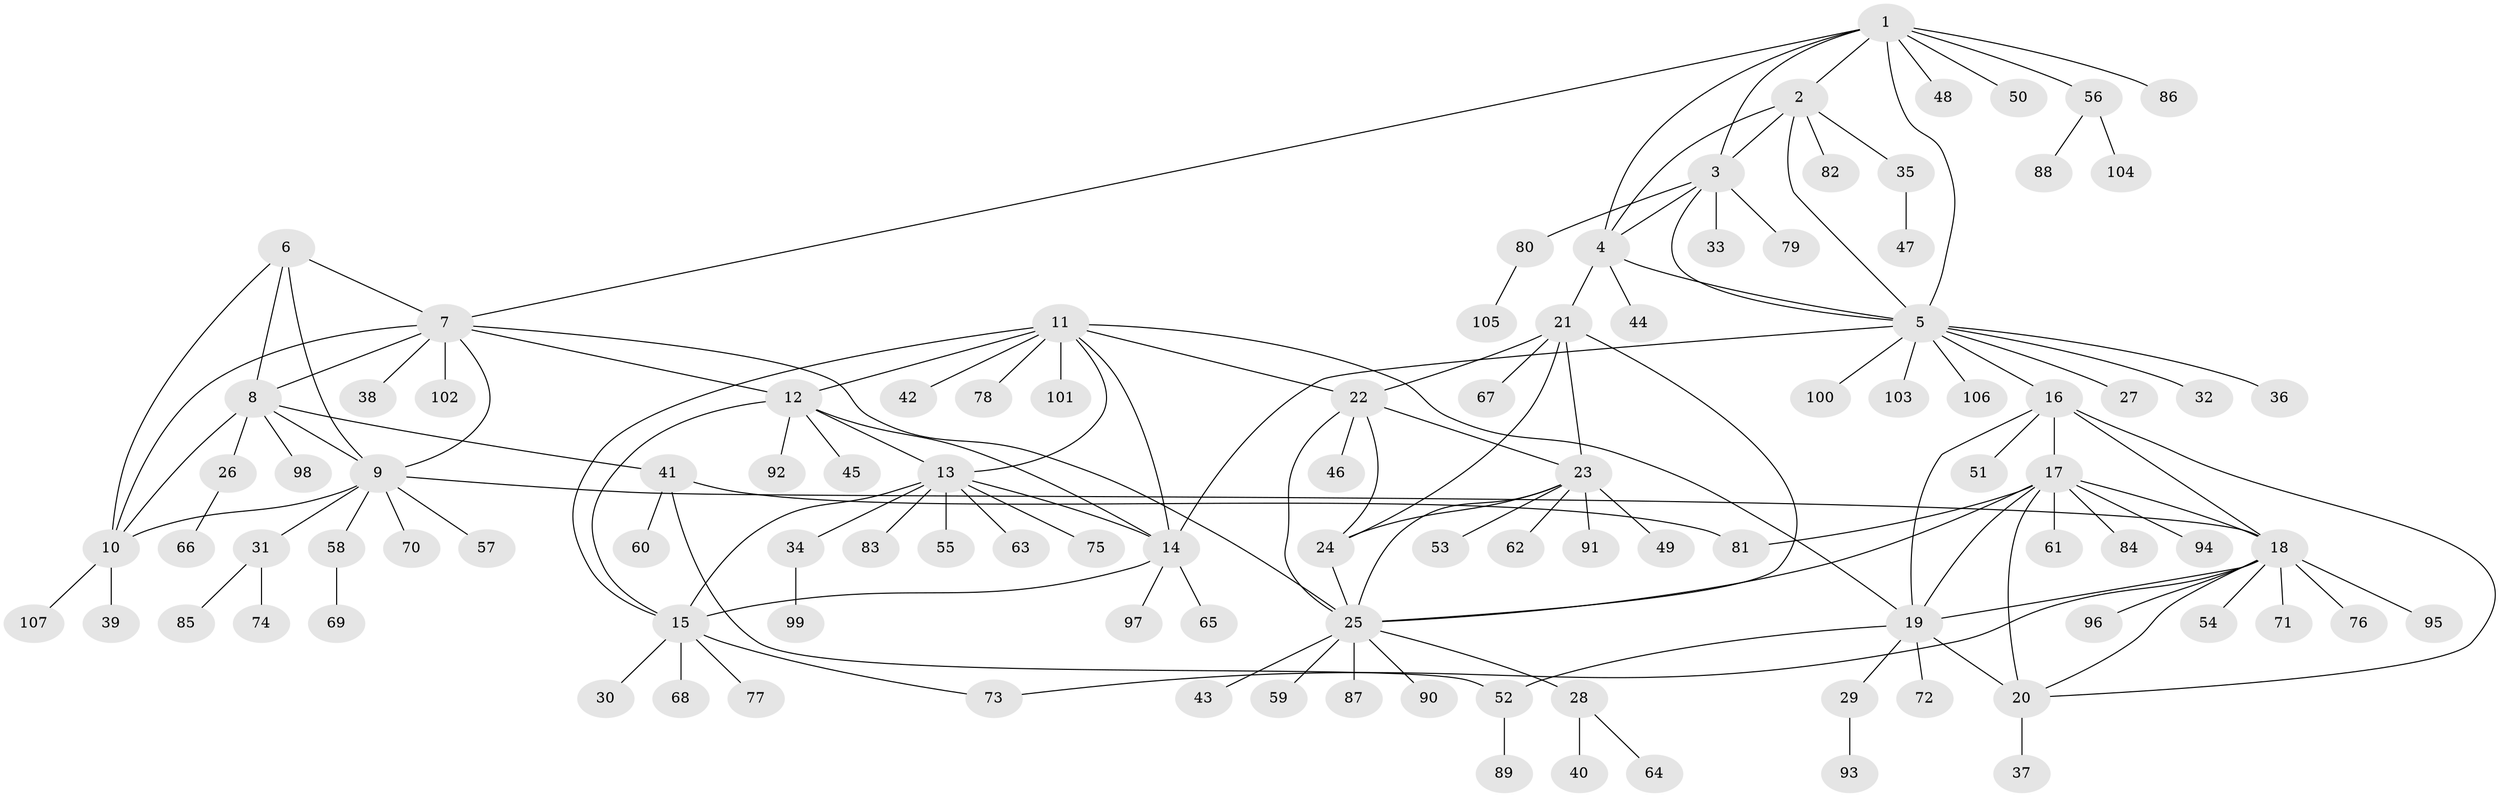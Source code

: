 // Generated by graph-tools (version 1.1) at 2025/15/03/09/25 04:15:45]
// undirected, 107 vertices, 145 edges
graph export_dot {
graph [start="1"]
  node [color=gray90,style=filled];
  1;
  2;
  3;
  4;
  5;
  6;
  7;
  8;
  9;
  10;
  11;
  12;
  13;
  14;
  15;
  16;
  17;
  18;
  19;
  20;
  21;
  22;
  23;
  24;
  25;
  26;
  27;
  28;
  29;
  30;
  31;
  32;
  33;
  34;
  35;
  36;
  37;
  38;
  39;
  40;
  41;
  42;
  43;
  44;
  45;
  46;
  47;
  48;
  49;
  50;
  51;
  52;
  53;
  54;
  55;
  56;
  57;
  58;
  59;
  60;
  61;
  62;
  63;
  64;
  65;
  66;
  67;
  68;
  69;
  70;
  71;
  72;
  73;
  74;
  75;
  76;
  77;
  78;
  79;
  80;
  81;
  82;
  83;
  84;
  85;
  86;
  87;
  88;
  89;
  90;
  91;
  92;
  93;
  94;
  95;
  96;
  97;
  98;
  99;
  100;
  101;
  102;
  103;
  104;
  105;
  106;
  107;
  1 -- 2;
  1 -- 3;
  1 -- 4;
  1 -- 5;
  1 -- 7;
  1 -- 48;
  1 -- 50;
  1 -- 56;
  1 -- 86;
  2 -- 3;
  2 -- 4;
  2 -- 5;
  2 -- 35;
  2 -- 82;
  3 -- 4;
  3 -- 5;
  3 -- 33;
  3 -- 79;
  3 -- 80;
  4 -- 5;
  4 -- 21;
  4 -- 44;
  5 -- 14;
  5 -- 16;
  5 -- 27;
  5 -- 32;
  5 -- 36;
  5 -- 100;
  5 -- 103;
  5 -- 106;
  6 -- 7;
  6 -- 8;
  6 -- 9;
  6 -- 10;
  7 -- 8;
  7 -- 9;
  7 -- 10;
  7 -- 12;
  7 -- 25;
  7 -- 38;
  7 -- 102;
  8 -- 9;
  8 -- 10;
  8 -- 26;
  8 -- 41;
  8 -- 98;
  9 -- 10;
  9 -- 18;
  9 -- 31;
  9 -- 57;
  9 -- 58;
  9 -- 70;
  10 -- 39;
  10 -- 107;
  11 -- 12;
  11 -- 13;
  11 -- 14;
  11 -- 15;
  11 -- 19;
  11 -- 22;
  11 -- 42;
  11 -- 78;
  11 -- 101;
  12 -- 13;
  12 -- 14;
  12 -- 15;
  12 -- 45;
  12 -- 92;
  13 -- 14;
  13 -- 15;
  13 -- 34;
  13 -- 55;
  13 -- 63;
  13 -- 75;
  13 -- 83;
  14 -- 15;
  14 -- 65;
  14 -- 97;
  15 -- 30;
  15 -- 68;
  15 -- 73;
  15 -- 77;
  16 -- 17;
  16 -- 18;
  16 -- 19;
  16 -- 20;
  16 -- 51;
  17 -- 18;
  17 -- 19;
  17 -- 20;
  17 -- 25;
  17 -- 61;
  17 -- 81;
  17 -- 84;
  17 -- 94;
  18 -- 19;
  18 -- 20;
  18 -- 54;
  18 -- 71;
  18 -- 73;
  18 -- 76;
  18 -- 95;
  18 -- 96;
  19 -- 20;
  19 -- 29;
  19 -- 52;
  19 -- 72;
  20 -- 37;
  21 -- 22;
  21 -- 23;
  21 -- 24;
  21 -- 25;
  21 -- 67;
  22 -- 23;
  22 -- 24;
  22 -- 25;
  22 -- 46;
  23 -- 24;
  23 -- 25;
  23 -- 49;
  23 -- 53;
  23 -- 62;
  23 -- 91;
  24 -- 25;
  25 -- 28;
  25 -- 43;
  25 -- 59;
  25 -- 87;
  25 -- 90;
  26 -- 66;
  28 -- 40;
  28 -- 64;
  29 -- 93;
  31 -- 74;
  31 -- 85;
  34 -- 99;
  35 -- 47;
  41 -- 52;
  41 -- 60;
  41 -- 81;
  52 -- 89;
  56 -- 88;
  56 -- 104;
  58 -- 69;
  80 -- 105;
}
